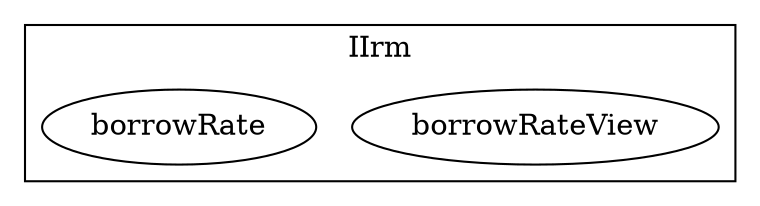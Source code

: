 strict digraph {
subgraph cluster_30_IIrm {
label = "IIrm"
"30_borrowRateView" [label="borrowRateView"]
"30_borrowRate" [label="borrowRate"]
}subgraph cluster_solidity {
label = "[Solidity]"
}
}